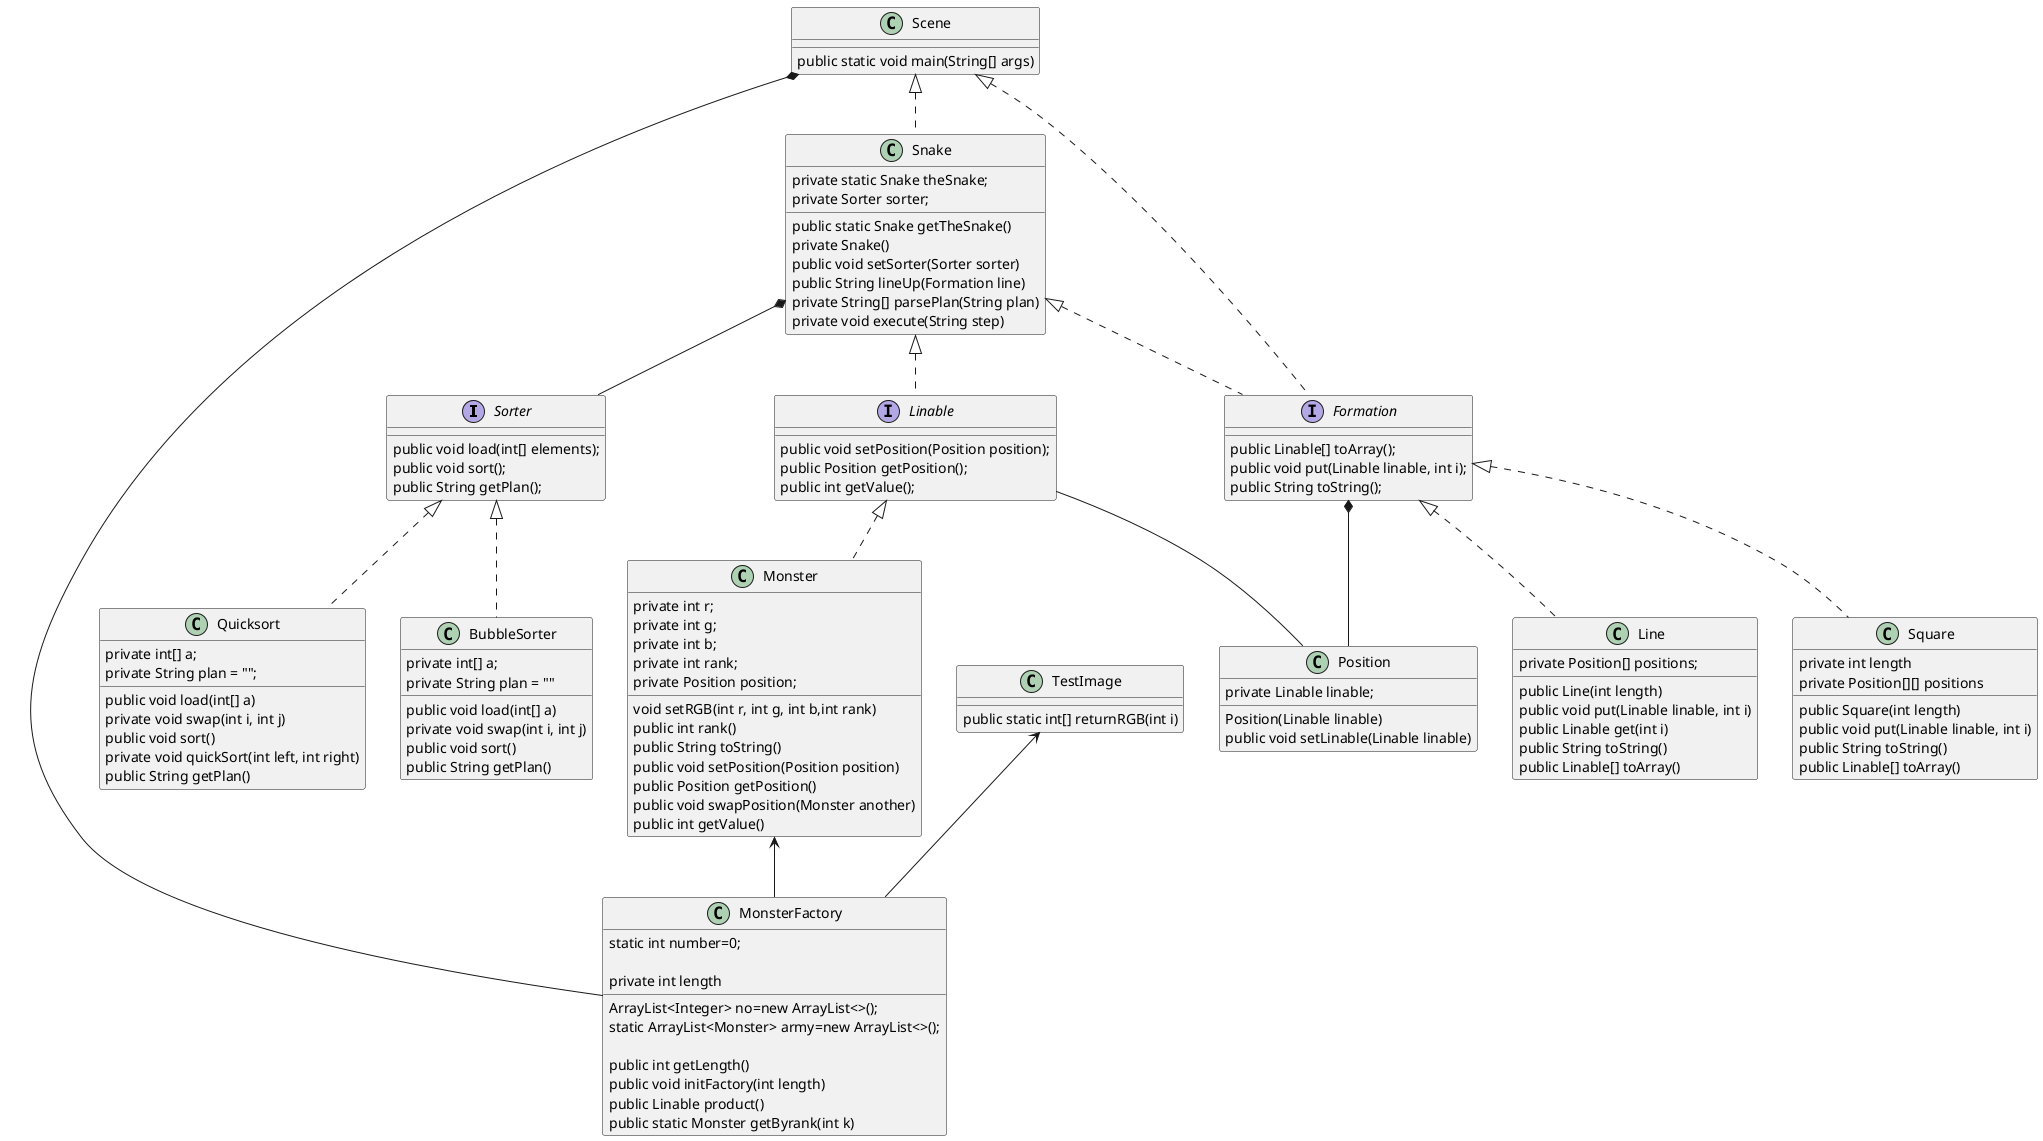 @startuml
'https://plantuml.com/class-diagram

interface Sorter
class Quicksort
class BubbleSorter
interface Linable
interface Formation
class Snake
class Scene
class Monster
class Line
class MonsterFactory
class Position
class TestImage
class Square

Sorter <|.. Quicksort
Formation *-- Position
Sorter <|.. BubbleSorter
Snake *-- Sorter
Scene <|.. Snake
Scene <|.. Formation
Linable -- Position
Snake <|.. Formation
Snake <|.. Linable
Linable<|.. Monster
Formation <|.. Line
Formation <|.. Square
Scene *-- MonsterFactory
Monster <-- MonsterFactory
TestImage <-- MonsterFactory
interface Formation{
    public Linable[] toArray();
    public void put(Linable linable, int i);
    public String toString();
}
class Square{
    private int length
    private Position[][] positions
    public Square(int length)
    public void put(Linable linable, int i)
    public String toString()
    public Linable[] toArray()
}
class Line{
    public Line(int length)
    private Position[] positions;
    public void put(Linable linable, int i)
    public Linable get(int i)
    public String toString()
    public Linable[] toArray()
}

class TestImage{
    public static int[] returnRGB(int i)
}
class Quicksort{
    private int[] a;
    public void load(int[] a)
    private void swap(int i, int j)
    private String plan = "";
    public void sort()
    private void quickSort(int left, int right)
    public String getPlan()
}
class MonsterFactory{
    static int number=0;
    ArrayList<Integer> no=new ArrayList<>();
    static ArrayList<Monster> army=new ArrayList<>();

    public int getLength()
    private int length
    public void initFactory(int length)
    public Linable product()
    public static Monster getByrank(int k)
}
class Position {
    private Linable linable;
    Position(Linable linable)
    public void setLinable(Linable linable)

}
interface Sorter{
    public void load(int[] elements);
    public void sort();
    public String getPlan();
}
class BubbleSorter{
    private int[] a;
    public void load(int[] a)
    private void swap(int i, int j)
    private String plan = ""
    public void sort()
    public String getPlan()
}
interface Linable{
    public void setPosition(Position position);
    public Position getPosition();
    public int getValue();
}
class Monster{
    private int r;
    private int g;
    private int b;
    private int rank;
    private Position position;

    void setRGB(int r, int g, int b,int rank)
    public int rank()
    public String toString()
    public void setPosition(Position position)
    public Position getPosition()
    public void swapPosition(Monster another)
    public int getValue()
}

class Snake{
       private static Snake theSnake;
       public static Snake getTheSnake()
       private Snake()
       private Sorter sorter;
       public void setSorter(Sorter sorter)
       public String lineUp(Formation line)
       private String[] parsePlan(String plan)
       private void execute(String step)
}
class Scene{
    public static void main(String[] args)
}



@enduml